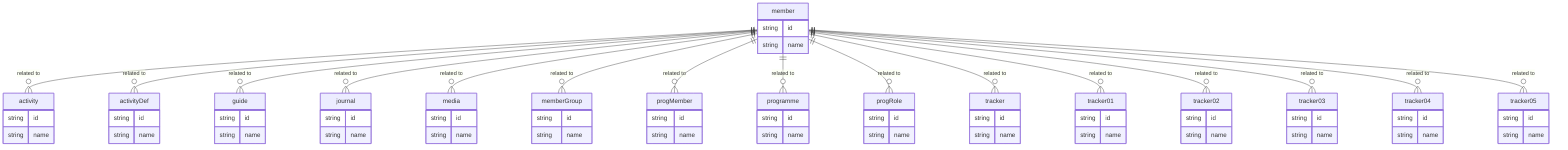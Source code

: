 erDiagram
    member {
        string id
        string name
    }
    activity {
        string id
        string name
    }
    activityDef {
        string id
        string name
    }
    guide {
        string id
        string name
    }
    journal {
        string id
        string name
    }
    media {
        string id
        string name
    }
    memberGroup {
        string id
        string name
    }
    progMember {
        string id
        string name
    }
    programme {
        string id
        string name
    }
    progRole {
        string id
        string name
    }
    tracker {
        string id
        string name
    }
    tracker01 {
        string id
        string name
    }
    tracker02 {
        string id
        string name
    }
    tracker03 {
        string id
        string name
    }
    tracker04 {
        string id
        string name
    }
    tracker05 {
        string id
        string name
    }

    %% Relationships
    member ||--o{ activity : "related to"
    member ||--o{ activityDef : "related to"
    member ||--o{ guide : "related to"
    member ||--o{ journal : "related to"
    member ||--o{ media : "related to"
    member ||--o{ memberGroup : "related to"
    member ||--o{ progMember : "related to"
    member ||--o{ programme : "related to"
    member ||--o{ progRole : "related to"
    member ||--o{ tracker : "related to"
    member ||--o{ tracker01 : "related to"
    member ||--o{ tracker02 : "related to"
    member ||--o{ tracker03 : "related to"
    member ||--o{ tracker04 : "related to"
    member ||--o{ tracker05 : "related to"